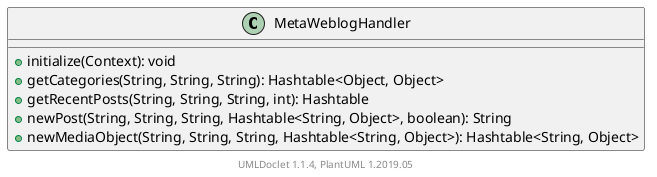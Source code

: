 @startuml

    class MetaWeblogHandler [[MetaWeblogHandler.html]] {
        +initialize(Context): void
        +getCategories(String, String, String): Hashtable<Object, Object>
        +getRecentPosts(String, String, String, int): Hashtable
        +newPost(String, String, String, Hashtable<String, Object>, boolean): String
        +newMediaObject(String, String, String, Hashtable<String, Object>): Hashtable<String, Object>
    }


    center footer UMLDoclet 1.1.4, PlantUML 1.2019.05
@enduml
